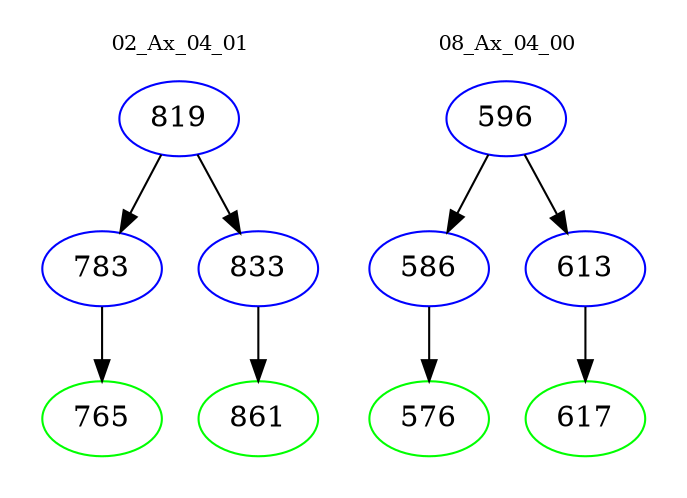 digraph{
subgraph cluster_0 {
color = white
label = "02_Ax_04_01";
fontsize=10;
T0_819 [label="819", color="blue"]
T0_819 -> T0_783 [color="black"]
T0_783 [label="783", color="blue"]
T0_783 -> T0_765 [color="black"]
T0_765 [label="765", color="green"]
T0_819 -> T0_833 [color="black"]
T0_833 [label="833", color="blue"]
T0_833 -> T0_861 [color="black"]
T0_861 [label="861", color="green"]
}
subgraph cluster_1 {
color = white
label = "08_Ax_04_00";
fontsize=10;
T1_596 [label="596", color="blue"]
T1_596 -> T1_586 [color="black"]
T1_586 [label="586", color="blue"]
T1_586 -> T1_576 [color="black"]
T1_576 [label="576", color="green"]
T1_596 -> T1_613 [color="black"]
T1_613 [label="613", color="blue"]
T1_613 -> T1_617 [color="black"]
T1_617 [label="617", color="green"]
}
}
